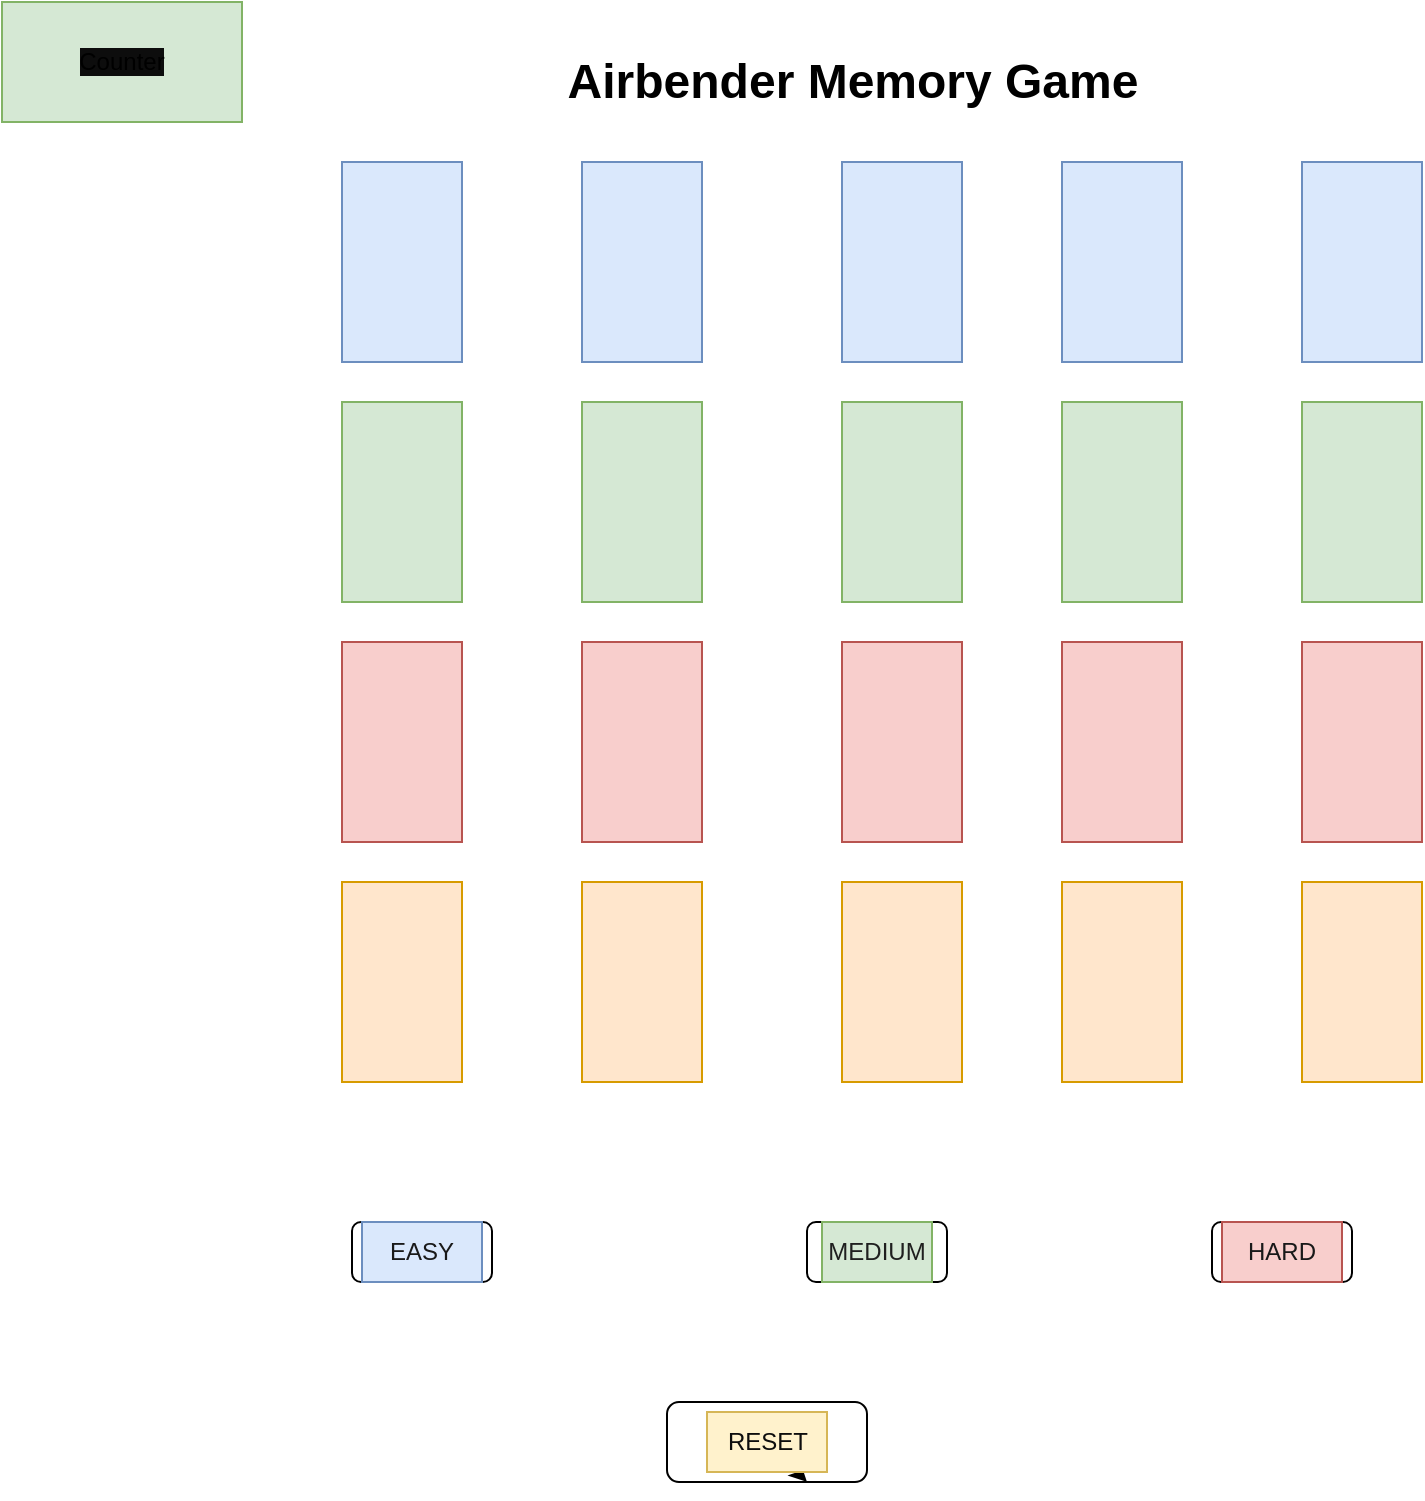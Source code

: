 <mxfile>
    <diagram id="_bp9Ak-zu9JKlRdSxv8a" name="Page-1">
        <mxGraphModel dx="930" dy="790" grid="1" gridSize="10" guides="1" tooltips="1" connect="1" arrows="1" fold="1" page="1" pageScale="1" pageWidth="850" pageHeight="1100" math="0" shadow="0">
            <root>
                <mxCell id="0"/>
                <mxCell id="1" parent="0"/>
                <mxCell id="vO4T0kHTFYSb5YAGxf2V-1" value="" style="rounded=0;whiteSpace=wrap;html=1;rotation=90;fillColor=#dae8fc;strokeColor=#6c8ebf;" parent="1" vertex="1">
                    <mxGeometry x="270" y="100" width="100" height="60" as="geometry"/>
                </mxCell>
                <mxCell id="vO4T0kHTFYSb5YAGxf2V-4" style="edgeStyle=orthogonalEdgeStyle;rounded=0;orthogonalLoop=1;jettySize=auto;html=1;exitX=1;exitY=0.5;exitDx=0;exitDy=0;" parent="1" edge="1">
                    <mxGeometry relative="1" as="geometry">
                        <mxPoint x="335" y="225" as="sourcePoint"/>
                        <mxPoint x="335" y="225" as="targetPoint"/>
                    </mxGeometry>
                </mxCell>
                <mxCell id="vO4T0kHTFYSb5YAGxf2V-5" value="" style="rounded=0;whiteSpace=wrap;html=1;rotation=90;fillColor=#d5e8d4;strokeColor=#82b366;" parent="1" vertex="1">
                    <mxGeometry x="270" y="220" width="100" height="60" as="geometry"/>
                </mxCell>
                <mxCell id="vO4T0kHTFYSb5YAGxf2V-6" value="" style="rounded=0;whiteSpace=wrap;html=1;rotation=90;fillColor=#d5e8d4;strokeColor=#82b366;" parent="1" vertex="1">
                    <mxGeometry x="150" y="220" width="100" height="60" as="geometry"/>
                </mxCell>
                <mxCell id="vO4T0kHTFYSb5YAGxf2V-8" value="" style="rounded=0;whiteSpace=wrap;html=1;rotation=90;fillColor=#f8cecc;strokeColor=#b85450;" parent="1" vertex="1">
                    <mxGeometry x="270" y="340" width="100" height="60" as="geometry"/>
                </mxCell>
                <mxCell id="vO4T0kHTFYSb5YAGxf2V-9" value="" style="rounded=0;whiteSpace=wrap;html=1;rotation=90;fillColor=#d5e8d4;strokeColor=#82b366;" parent="1" vertex="1">
                    <mxGeometry x="400" y="220" width="100" height="60" as="geometry"/>
                </mxCell>
                <mxCell id="vO4T0kHTFYSb5YAGxf2V-10" value="" style="rounded=0;whiteSpace=wrap;html=1;rotation=90;fillColor=#dae8fc;strokeColor=#6c8ebf;" parent="1" vertex="1">
                    <mxGeometry x="400" y="100" width="100" height="60" as="geometry"/>
                </mxCell>
                <mxCell id="vO4T0kHTFYSb5YAGxf2V-11" value="" style="rounded=0;whiteSpace=wrap;html=1;rotation=90;fillColor=#f8cecc;strokeColor=#b85450;" parent="1" vertex="1">
                    <mxGeometry x="400" y="340" width="100" height="60" as="geometry"/>
                </mxCell>
                <mxCell id="vO4T0kHTFYSb5YAGxf2V-12" value="" style="rounded=0;whiteSpace=wrap;html=1;rotation=90;fillColor=#f8cecc;strokeColor=#b85450;" parent="1" vertex="1">
                    <mxGeometry x="510" y="340" width="100" height="60" as="geometry"/>
                </mxCell>
                <mxCell id="vO4T0kHTFYSb5YAGxf2V-13" value="" style="rounded=0;whiteSpace=wrap;html=1;rotation=90;fillColor=#f8cecc;strokeColor=#b85450;" parent="1" vertex="1">
                    <mxGeometry x="630" y="340" width="100" height="60" as="geometry"/>
                </mxCell>
                <mxCell id="vO4T0kHTFYSb5YAGxf2V-14" value="" style="rounded=0;whiteSpace=wrap;html=1;rotation=90;fillColor=#ffe6cc;strokeColor=#d79b00;" parent="1" vertex="1">
                    <mxGeometry x="510" y="460" width="100" height="60" as="geometry"/>
                </mxCell>
                <mxCell id="vO4T0kHTFYSb5YAGxf2V-15" value="" style="rounded=0;whiteSpace=wrap;html=1;rotation=90;fillColor=#ffe6cc;strokeColor=#d79b00;" parent="1" vertex="1">
                    <mxGeometry x="270" y="460" width="100" height="60" as="geometry"/>
                </mxCell>
                <mxCell id="vO4T0kHTFYSb5YAGxf2V-16" value="" style="rounded=0;whiteSpace=wrap;html=1;rotation=90;fillColor=#d5e8d4;strokeColor=#82b366;" parent="1" vertex="1">
                    <mxGeometry x="510" y="220" width="100" height="60" as="geometry"/>
                </mxCell>
                <mxCell id="vO4T0kHTFYSb5YAGxf2V-17" value="" style="rounded=0;whiteSpace=wrap;html=1;rotation=90;fillColor=#dae8fc;strokeColor=#6c8ebf;" parent="1" vertex="1">
                    <mxGeometry x="510" y="100" width="100" height="60" as="geometry"/>
                </mxCell>
                <mxCell id="vO4T0kHTFYSb5YAGxf2V-18" value="" style="rounded=0;whiteSpace=wrap;html=1;rotation=90;fillColor=#d5e8d4;strokeColor=#82b366;" parent="1" vertex="1">
                    <mxGeometry x="630" y="220" width="100" height="60" as="geometry"/>
                </mxCell>
                <mxCell id="vO4T0kHTFYSb5YAGxf2V-19" value="" style="rounded=0;whiteSpace=wrap;html=1;rotation=90;fillColor=#ffe6cc;strokeColor=#d79b00;" parent="1" vertex="1">
                    <mxGeometry x="630" y="460" width="100" height="60" as="geometry"/>
                </mxCell>
                <mxCell id="vO4T0kHTFYSb5YAGxf2V-20" value="" style="rounded=0;whiteSpace=wrap;html=1;rotation=90;fillColor=#ffe6cc;strokeColor=#d79b00;" parent="1" vertex="1">
                    <mxGeometry x="150" y="460" width="100" height="60" as="geometry"/>
                </mxCell>
                <mxCell id="vO4T0kHTFYSb5YAGxf2V-21" value="" style="rounded=0;whiteSpace=wrap;html=1;rotation=90;fillColor=#dae8fc;strokeColor=#6c8ebf;" parent="1" vertex="1">
                    <mxGeometry x="630" y="100" width="100" height="60" as="geometry"/>
                </mxCell>
                <mxCell id="vO4T0kHTFYSb5YAGxf2V-23" value="" style="rounded=0;whiteSpace=wrap;html=1;rotation=90;fillColor=#ffe6cc;strokeColor=#d79b00;" parent="1" vertex="1">
                    <mxGeometry x="400" y="460" width="100" height="60" as="geometry"/>
                </mxCell>
                <mxCell id="vO4T0kHTFYSb5YAGxf2V-26" value="" style="rounded=0;whiteSpace=wrap;html=1;rotation=90;fillColor=#f8cecc;strokeColor=#b85450;" parent="1" vertex="1">
                    <mxGeometry x="150" y="340" width="100" height="60" as="geometry"/>
                </mxCell>
                <mxCell id="vO4T0kHTFYSb5YAGxf2V-28" value="" style="rounded=1;whiteSpace=wrap;html=1;" parent="1" vertex="1">
                    <mxGeometry x="175" y="610" width="70" height="30" as="geometry"/>
                </mxCell>
                <mxCell id="vO4T0kHTFYSb5YAGxf2V-29" value="" style="rounded=1;whiteSpace=wrap;html=1;" parent="1" vertex="1">
                    <mxGeometry x="402.5" y="610" width="70" height="30" as="geometry"/>
                </mxCell>
                <mxCell id="vO4T0kHTFYSb5YAGxf2V-30" value="" style="rounded=1;whiteSpace=wrap;html=1;" parent="1" vertex="1">
                    <mxGeometry x="605" y="610" width="70" height="30" as="geometry"/>
                </mxCell>
                <mxCell id="vO4T0kHTFYSb5YAGxf2V-31" value="&lt;font color=&quot;#191919&quot;&gt;EASY&lt;/font&gt;" style="text;html=1;strokeColor=#6c8ebf;fillColor=#dae8fc;align=center;verticalAlign=middle;whiteSpace=wrap;rounded=0;" parent="1" vertex="1">
                    <mxGeometry x="180" y="610" width="60" height="30" as="geometry"/>
                </mxCell>
                <mxCell id="4" style="edgeStyle=none;html=1;exitX=1;exitY=0.25;exitDx=0;exitDy=0;fontColor=#0D0D0D;" edge="1" parent="1" source="vO4T0kHTFYSb5YAGxf2V-32">
                    <mxGeometry relative="1" as="geometry">
                        <mxPoint x="415" y="620" as="targetPoint"/>
                    </mxGeometry>
                </mxCell>
                <mxCell id="vO4T0kHTFYSb5YAGxf2V-32" value="&lt;font color=&quot;#1f1f1f&quot;&gt;MEDIUM&lt;/font&gt;" style="text;html=1;strokeColor=#82b366;fillColor=#d5e8d4;align=center;verticalAlign=middle;whiteSpace=wrap;rounded=0;" parent="1" vertex="1">
                    <mxGeometry x="410" y="610" width="55" height="30" as="geometry"/>
                </mxCell>
                <mxCell id="vO4T0kHTFYSb5YAGxf2V-33" value="&lt;font color=&quot;#191919&quot;&gt;HARD&lt;/font&gt;" style="text;html=1;strokeColor=#b85450;fillColor=#f8cecc;align=center;verticalAlign=middle;whiteSpace=wrap;rounded=0;" parent="1" vertex="1">
                    <mxGeometry x="610" y="610" width="60" height="30" as="geometry"/>
                </mxCell>
                <mxCell id="vO4T0kHTFYSb5YAGxf2V-38" value="" style="rounded=1;whiteSpace=wrap;html=1;" parent="1" vertex="1">
                    <mxGeometry x="332.5" y="700" width="100" height="40" as="geometry"/>
                </mxCell>
                <mxCell id="3" style="edgeStyle=none;html=1;exitX=0.75;exitY=1;exitDx=0;exitDy=0;fontColor=#0D0D0D;" edge="1" parent="1" source="vO4T0kHTFYSb5YAGxf2V-40" target="vO4T0kHTFYSb5YAGxf2V-38">
                    <mxGeometry relative="1" as="geometry"/>
                </mxCell>
                <mxCell id="vO4T0kHTFYSb5YAGxf2V-40" value="&lt;font color=&quot;#0d0d0d&quot;&gt;RESET&lt;/font&gt;" style="text;html=1;strokeColor=#d6b656;fillColor=#fff2cc;align=center;verticalAlign=middle;whiteSpace=wrap;rounded=0;" parent="1" vertex="1">
                    <mxGeometry x="352.5" y="705" width="60" height="30" as="geometry"/>
                </mxCell>
                <mxCell id="vO4T0kHTFYSb5YAGxf2V-41" value="Airbender Memory Game" style="text;strokeColor=none;fillColor=none;html=1;fontSize=24;fontStyle=1;verticalAlign=middle;align=center;" parent="1" vertex="1">
                    <mxGeometry x="314" y="20" width="222.5" height="40" as="geometry"/>
                </mxCell>
                <mxCell id="vO4T0kHTFYSb5YAGxf2V-7" value="" style="rounded=0;whiteSpace=wrap;html=1;rotation=90;fillColor=#dae8fc;strokeColor=#6c8ebf;" parent="1" vertex="1">
                    <mxGeometry x="150" y="100" width="100" height="60" as="geometry"/>
                </mxCell>
                <mxCell id="6" value="&lt;span style=&quot;background-color: rgb(13 , 13 , 13)&quot;&gt;Counter&lt;/span&gt;" style="rounded=0;whiteSpace=wrap;html=1;fillColor=#d5e8d4;strokeColor=#82b366;" vertex="1" parent="1">
                    <mxGeometry width="120" height="60" as="geometry"/>
                </mxCell>
            </root>
        </mxGraphModel>
    </diagram>
</mxfile>